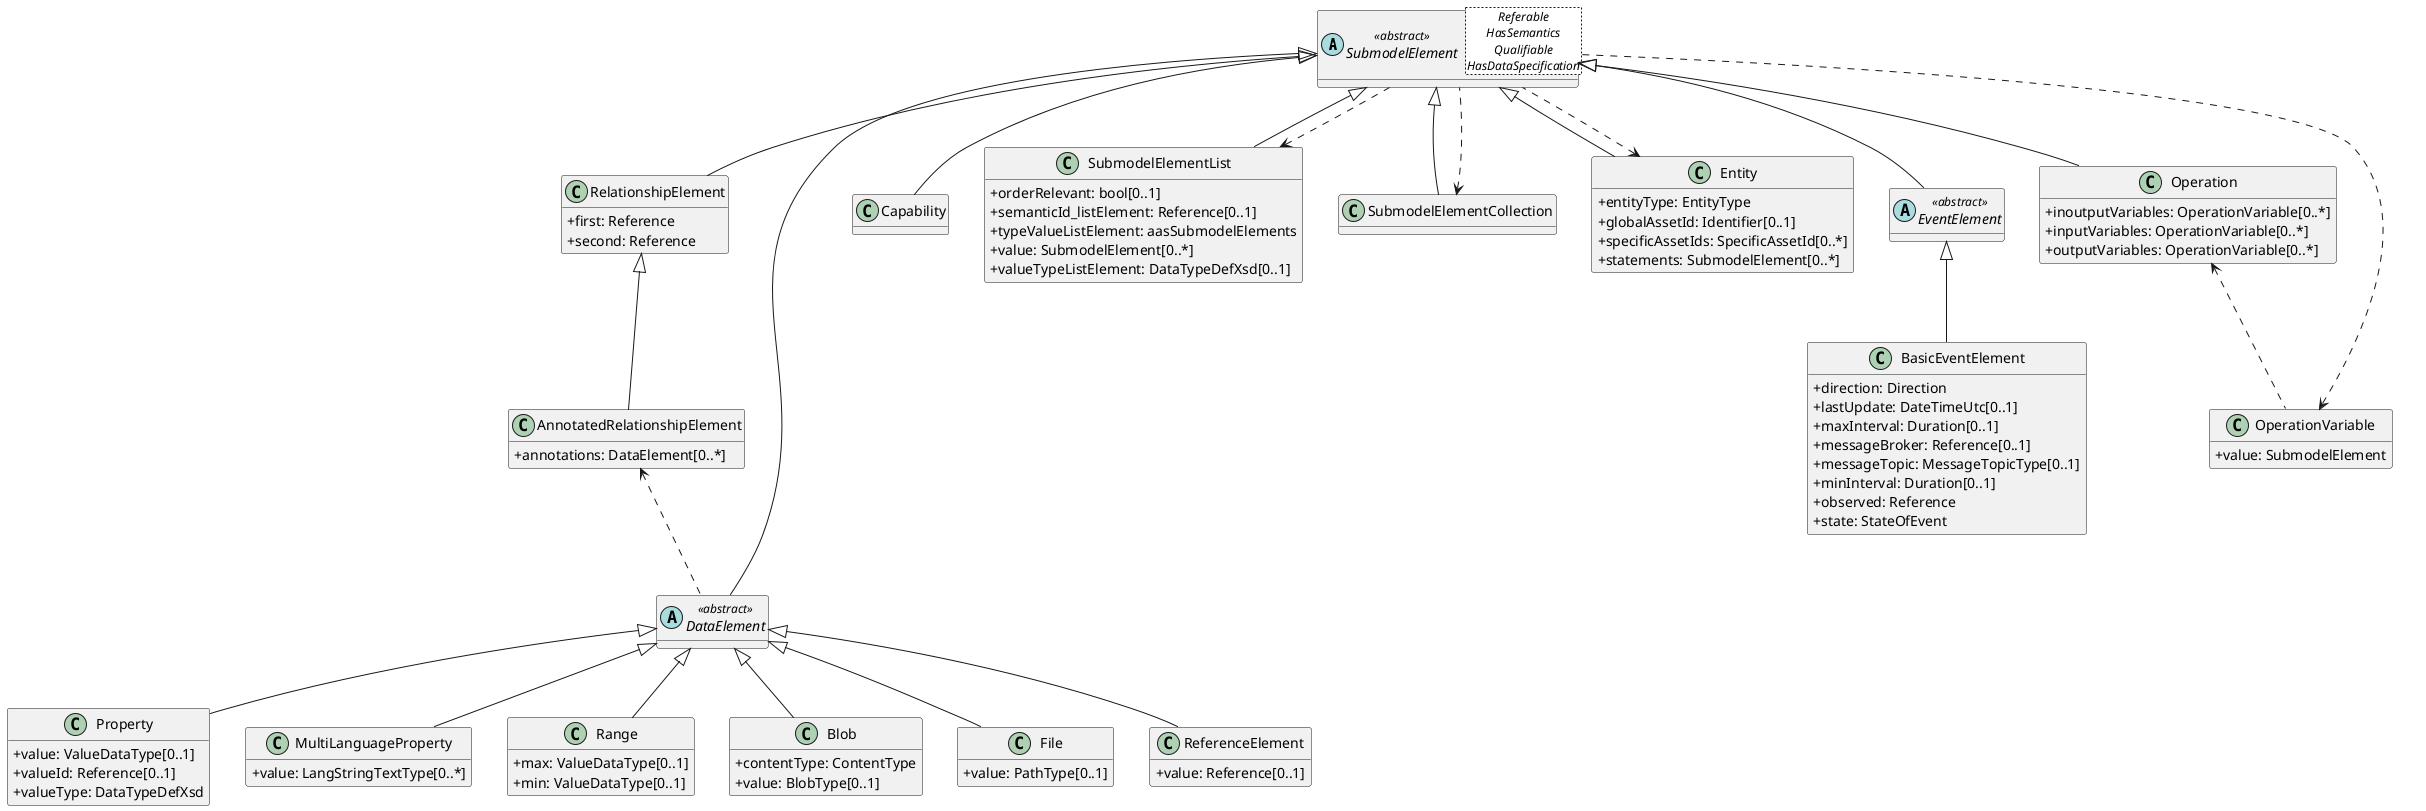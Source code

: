 @startuml
skinparam classAttributeIconSize 0
hide methods

abstract class SubmodelElement<Referable\nHasSemantics\nQualifiable\nHasDataSpecification> <<abstract>> {
}
class RelationshipElement {
  +first: Reference 
  +second: Reference 
}
class AnnotatedRelationshipElement {
  +annotations: DataElement[0..*] 
}
abstract class DataElement <<abstract>> {
}
class Property {
  +value: ValueDataType[0..1] 
  +valueId: Reference[0..1] 
  +valueType: DataTypeDefXsd 
}
class MultiLanguageProperty {
  +value: LangStringTextType[0..*] 
}
class Range {
  +max: ValueDataType[0..1] 
  +min: ValueDataType[0..1] 
}
class Blob {
  +contentType: ContentType 
  +value: BlobType[0..1] 
}
class File {
  +value: PathType[0..1] 
}
class ReferenceElement {
  +value: Reference[0..1] 
}
class Capability {
}
class SubmodelElementList {
  +orderRelevant: bool[0..1] 
  +semanticId_listElement: Reference[0..1] 
  +typeValueListElement: aasSubmodelElements 
  +value: SubmodelElement[0..*] 
  +valueTypeListElement: DataTypeDefXsd[0..1] 
}
class SubmodelElementCollection {
}
class Entity {
  +entityType: EntityType 
  +globalAssetId: Identifier[0..1] 
  +specificAssetIds: SpecificAssetId[0..*] 
  +statements: SubmodelElement[0..*] 
}
abstract class EventElement <<abstract>> {
}
class BasicEventElement {
  +direction: Direction 
  +lastUpdate: DateTimeUtc[0..1] 
  +maxInterval: Duration[0..1] 
  +messageBroker: Reference[0..1] 
  +messageTopic: MessageTopicType[0..1] 
  +minInterval: Duration[0..1] 
  +observed: Reference 
  +state: StateOfEvent 
}
class Operation {
  +inoutputVariables: OperationVariable[0..*] 
  +inputVariables: OperationVariable[0..*] 
  +outputVariables: OperationVariable[0..*] 
}
class OperationVariable {
  +value: SubmodelElement 
}
AnnotatedRelationshipElement <.. DataElement
RelationshipElement <|-- AnnotatedRelationshipElement
EventElement <|-- BasicEventElement
DataElement <|-- Blob
SubmodelElement <|-- Capability
SubmodelElement <|-- DataElement
Entity <.. SubmodelElement
SubmodelElement <|-- Entity
SubmodelElement <|-- EventElement
DataElement <|-- File
DataElement <|-- MultiLanguageProperty
Operation <.. OperationVariable
SubmodelElement <|-- Operation
OperationVariable <.. SubmodelElement
DataElement <|-- Property
DataElement <|-- Range
DataElement <|-- ReferenceElement
SubmodelElement <|-- RelationshipElement
SubmodelElementCollection <.. SubmodelElement
SubmodelElement <|-- SubmodelElementCollection
SubmodelElementList <.. SubmodelElement
SubmodelElement <|-- SubmodelElementList
@enduml